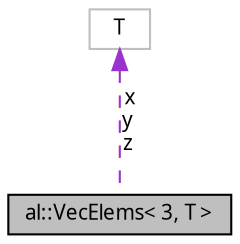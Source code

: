 digraph "al::VecElems&lt; 3, T &gt;"
{
 // LATEX_PDF_SIZE
  bgcolor="transparent";
  edge [fontname="FreeSans.ttf",fontsize="10",labelfontname="FreeSans.ttf",labelfontsize="10"];
  node [fontname="FreeSans.ttf",fontsize="10",shape=record];
  Node1 [label="al::VecElems\< 3, T \>",height=0.2,width=0.4,color="black", fillcolor="grey75", style="filled", fontcolor="black",tooltip=" "];
  Node2 -> Node1 [dir="back",color="darkorchid3",fontsize="10",style="dashed",label=" x\ny\nz" ,fontname="FreeSans.ttf"];
  Node2 [label="T",height=0.2,width=0.4,color="grey75",tooltip=" "];
}
